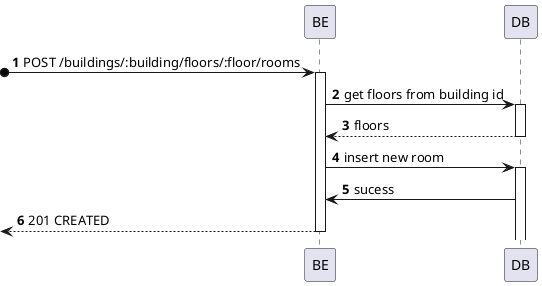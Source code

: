 @startuml process-view
autonumber
participant BE as "BE"
participant DB as "DB"

?o-> BE : POST /buildings/:building/floors/:floor/rooms
activate BE

BE -> DB : get floors from building id
activate DB
DB --> BE : floors
deactivate DB

BE -> DB: insert new room
activate DB

DB -> BE: sucess

<-- BE : 201 CREATED
deactivate BE

@enduml
